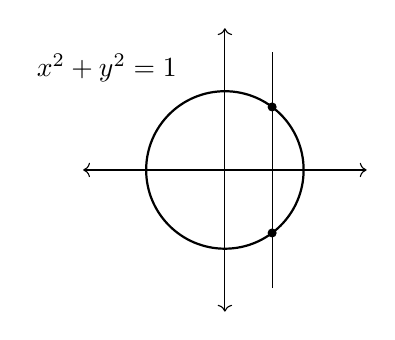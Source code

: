 \begin{tikzpicture}
  \draw[<->] (-1.8,0) -- (1.8,0);
  \draw[<->] (0,-1.8) -- (0,1.8);
  \draw[thick] (0,0) circle [radius=1];
  \draw[] (0.6, -1.5) -- (0.6, 1.5);
  \draw[fill, black] (0.6, 0.8) circle [radius=0.05];
  \draw[fill, black] (0.6, -0.8) circle [radius=0.05];
  \node[] at (-1.5, 1.3) {$x^2+y^2=1$};
\end{tikzpicture}